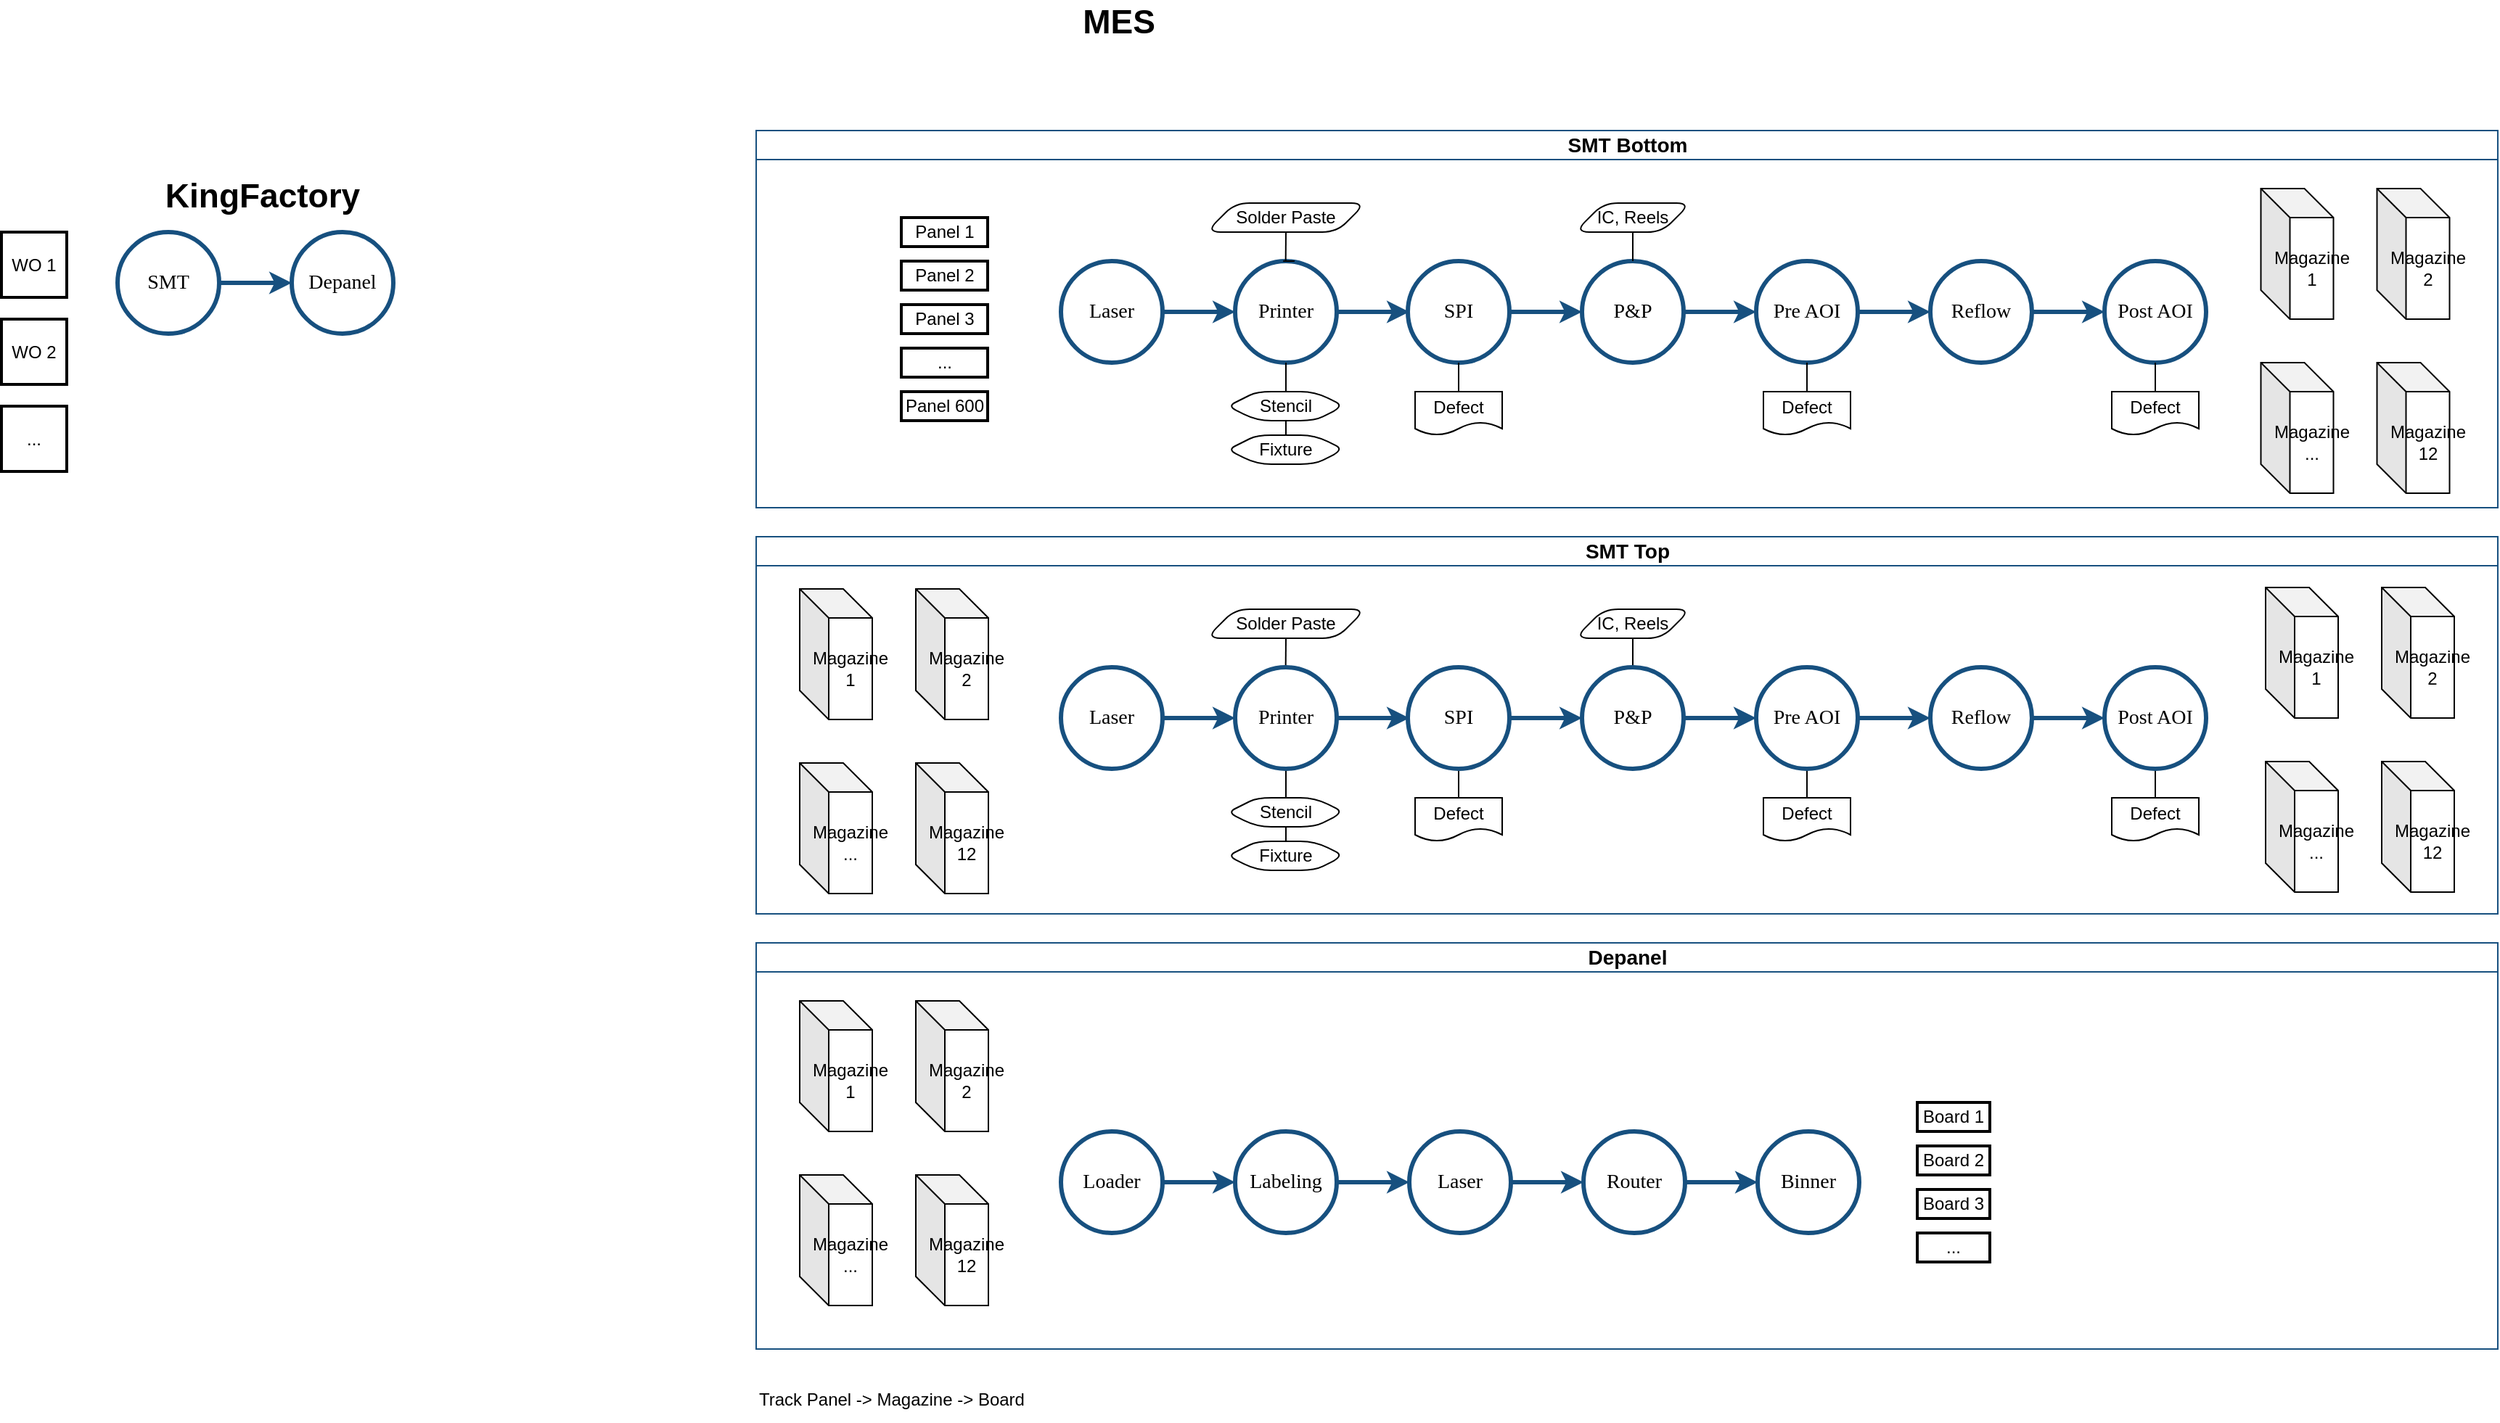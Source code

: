 <mxfile version="24.6.4" type="github">
  <diagram name="Page-1" id="Fd1FzEswAbWufd-SexZk">
    <mxGraphModel dx="1460" dy="1894" grid="1" gridSize="10" guides="1" tooltips="1" connect="1" arrows="1" fold="1" page="1" pageScale="1" pageWidth="1169" pageHeight="827" math="0" shadow="0">
      <root>
        <mxCell id="0" />
        <mxCell id="1" parent="0" />
        <mxCell id="p1yy4l3E6SkV4V8z5aji-8" value="SMT Bottom" style="swimlane;html=1;startSize=20;fontSize=14;strokeColor=#17507F;strokeWidth=1;align=center;" parent="1" vertex="1">
          <mxGeometry x="670" y="-40" width="1200" height="260" as="geometry" />
        </mxCell>
        <mxCell id="p1yy4l3E6SkV4V8z5aji-44" style="edgeStyle=orthogonalEdgeStyle;rounded=0;orthogonalLoop=1;jettySize=auto;html=1;exitX=1;exitY=0.5;exitDx=0;exitDy=0;fontSize=14;strokeColor=#17507F;strokeWidth=3;" parent="p1yy4l3E6SkV4V8z5aji-8" source="p1yy4l3E6SkV4V8z5aji-9" target="p1yy4l3E6SkV4V8z5aji-25" edge="1">
          <mxGeometry relative="1" as="geometry" />
        </mxCell>
        <mxCell id="p1yy4l3E6SkV4V8z5aji-9" value="SPI" style="rounded=1;whiteSpace=wrap;html=1;shadow=0;labelBackgroundColor=none;strokeWidth=3;fontFamily=Verdana;fontSize=14;align=center;shape=ellipse;perimeter=ellipsePerimeter;strokeColor=#17507F;" parent="p1yy4l3E6SkV4V8z5aji-8" vertex="1">
          <mxGeometry x="449" y="90" width="70" height="70" as="geometry" />
        </mxCell>
        <mxCell id="p1yy4l3E6SkV4V8z5aji-41" style="edgeStyle=orthogonalEdgeStyle;rounded=0;orthogonalLoop=1;jettySize=auto;html=1;exitX=1;exitY=0.5;exitDx=0;exitDy=0;entryX=0;entryY=0.5;entryDx=0;entryDy=0;fontSize=14;strokeColor=#17507F;strokeWidth=3;" parent="p1yy4l3E6SkV4V8z5aji-8" source="p1yy4l3E6SkV4V8z5aji-20" target="p1yy4l3E6SkV4V8z5aji-22" edge="1">
          <mxGeometry relative="1" as="geometry" />
        </mxCell>
        <mxCell id="p1yy4l3E6SkV4V8z5aji-20" value="Laser" style="rounded=1;whiteSpace=wrap;html=1;shadow=0;labelBackgroundColor=none;strokeWidth=3;fontFamily=Verdana;fontSize=14;align=center;shape=ellipse;perimeter=ellipsePerimeter;strokeColor=#17507F;" parent="p1yy4l3E6SkV4V8z5aji-8" vertex="1">
          <mxGeometry x="210" y="90" width="70" height="70" as="geometry" />
        </mxCell>
        <mxCell id="p1yy4l3E6SkV4V8z5aji-42" style="edgeStyle=orthogonalEdgeStyle;rounded=0;orthogonalLoop=1;jettySize=auto;html=1;exitX=1;exitY=0.5;exitDx=0;exitDy=0;entryX=0;entryY=0.5;entryDx=0;entryDy=0;fontSize=14;strokeColor=#17507F;strokeWidth=3;" parent="p1yy4l3E6SkV4V8z5aji-8" source="p1yy4l3E6SkV4V8z5aji-22" edge="1">
          <mxGeometry relative="1" as="geometry">
            <mxPoint x="450" y="125" as="targetPoint" />
          </mxGeometry>
        </mxCell>
        <mxCell id="p1yy4l3E6SkV4V8z5aji-22" value="Printer" style="rounded=1;whiteSpace=wrap;html=1;shadow=0;labelBackgroundColor=none;strokeWidth=3;fontFamily=Verdana;fontSize=14;align=center;shape=ellipse;perimeter=ellipsePerimeter;strokeColor=#17507F;" parent="p1yy4l3E6SkV4V8z5aji-8" vertex="1">
          <mxGeometry x="330" y="90" width="70" height="70" as="geometry" />
        </mxCell>
        <mxCell id="p1yy4l3E6SkV4V8z5aji-45" style="edgeStyle=orthogonalEdgeStyle;rounded=0;orthogonalLoop=1;jettySize=auto;html=1;exitX=1;exitY=0.5;exitDx=0;exitDy=0;entryX=0;entryY=0.5;entryDx=0;entryDy=0;fontSize=14;strokeColor=#17507F;strokeWidth=3;" parent="p1yy4l3E6SkV4V8z5aji-8" source="p1yy4l3E6SkV4V8z5aji-25" target="p1yy4l3E6SkV4V8z5aji-27" edge="1">
          <mxGeometry relative="1" as="geometry" />
        </mxCell>
        <mxCell id="p1yy4l3E6SkV4V8z5aji-25" value="P&amp;amp;P" style="rounded=1;whiteSpace=wrap;html=1;shadow=0;labelBackgroundColor=none;strokeWidth=3;fontFamily=Verdana;fontSize=14;align=center;shape=ellipse;perimeter=ellipsePerimeter;strokeColor=#17507F;" parent="p1yy4l3E6SkV4V8z5aji-8" vertex="1">
          <mxGeometry x="569" y="90" width="70" height="70" as="geometry" />
        </mxCell>
        <mxCell id="p1yy4l3E6SkV4V8z5aji-46" style="edgeStyle=orthogonalEdgeStyle;rounded=0;orthogonalLoop=1;jettySize=auto;html=1;exitX=1;exitY=0.5;exitDx=0;exitDy=0;entryX=0;entryY=0.5;entryDx=0;entryDy=0;fontSize=14;strokeColor=#17507F;strokeWidth=3;" parent="p1yy4l3E6SkV4V8z5aji-8" source="p1yy4l3E6SkV4V8z5aji-27" target="p1yy4l3E6SkV4V8z5aji-28" edge="1">
          <mxGeometry relative="1" as="geometry" />
        </mxCell>
        <mxCell id="p1yy4l3E6SkV4V8z5aji-27" value="Pre AOI" style="rounded=1;whiteSpace=wrap;html=1;shadow=0;labelBackgroundColor=none;strokeWidth=3;fontFamily=Verdana;fontSize=14;align=center;shape=ellipse;perimeter=ellipsePerimeter;aspect=fixed;strokeColor=#17507F;" parent="p1yy4l3E6SkV4V8z5aji-8" vertex="1">
          <mxGeometry x="689" y="90" width="70" height="70" as="geometry" />
        </mxCell>
        <mxCell id="p1yy4l3E6SkV4V8z5aji-47" style="edgeStyle=orthogonalEdgeStyle;rounded=0;orthogonalLoop=1;jettySize=auto;html=1;exitX=1;exitY=0.5;exitDx=0;exitDy=0;entryX=0;entryY=0.5;entryDx=0;entryDy=0;fontSize=14;strokeColor=#17507F;strokeWidth=3;" parent="p1yy4l3E6SkV4V8z5aji-8" source="p1yy4l3E6SkV4V8z5aji-28" target="p1yy4l3E6SkV4V8z5aji-29" edge="1">
          <mxGeometry relative="1" as="geometry" />
        </mxCell>
        <mxCell id="p1yy4l3E6SkV4V8z5aji-28" value="Reflow" style="rounded=1;whiteSpace=wrap;html=1;shadow=0;labelBackgroundColor=none;strokeWidth=3;fontFamily=Verdana;fontSize=14;align=center;shape=ellipse;perimeter=ellipsePerimeter;strokeColor=#17507F;" parent="p1yy4l3E6SkV4V8z5aji-8" vertex="1">
          <mxGeometry x="809" y="90" width="70" height="70" as="geometry" />
        </mxCell>
        <mxCell id="p1yy4l3E6SkV4V8z5aji-29" value="Post AOI" style="rounded=1;whiteSpace=wrap;html=1;shadow=0;labelBackgroundColor=none;strokeWidth=3;fontFamily=Verdana;fontSize=14;align=center;shape=ellipse;perimeter=ellipsePerimeter;aspect=fixed;strokeColor=#17507F;" parent="p1yy4l3E6SkV4V8z5aji-8" vertex="1">
          <mxGeometry x="929" y="90" width="70" height="70" as="geometry" />
        </mxCell>
        <mxCell id="p1yy4l3E6SkV4V8z5aji-117" value="Panel 1" style="rounded=0;whiteSpace=wrap;html=1;strokeWidth=2;" parent="p1yy4l3E6SkV4V8z5aji-8" vertex="1">
          <mxGeometry x="100" y="60" width="59.5" height="20" as="geometry" />
        </mxCell>
        <mxCell id="p1yy4l3E6SkV4V8z5aji-118" value="Panel 2" style="rounded=0;whiteSpace=wrap;html=1;strokeWidth=2;" parent="p1yy4l3E6SkV4V8z5aji-8" vertex="1">
          <mxGeometry x="100" y="90" width="59.5" height="20" as="geometry" />
        </mxCell>
        <mxCell id="p1yy4l3E6SkV4V8z5aji-119" value="Panel 3" style="rounded=0;whiteSpace=wrap;html=1;strokeWidth=2;" parent="p1yy4l3E6SkV4V8z5aji-8" vertex="1">
          <mxGeometry x="100" y="120" width="59.5" height="20" as="geometry" />
        </mxCell>
        <mxCell id="p1yy4l3E6SkV4V8z5aji-120" value="Panel 600" style="rounded=0;whiteSpace=wrap;html=1;strokeWidth=2;" parent="p1yy4l3E6SkV4V8z5aji-8" vertex="1">
          <mxGeometry x="100" y="180" width="59.5" height="20" as="geometry" />
        </mxCell>
        <mxCell id="4Pd_6d9tEIYuD97MjGwz-25" value="" style="edgeStyle=entityRelationEdgeStyle;startArrow=none;endArrow=none;segment=10;curved=1;sourcePerimeterSpacing=0;targetPerimeterSpacing=0;rounded=0;exitX=0.5;exitY=0;exitDx=0;exitDy=0;" parent="p1yy4l3E6SkV4V8z5aji-8" source="p1yy4l3E6SkV4V8z5aji-22" edge="1">
          <mxGeometry relative="1" as="geometry">
            <mxPoint x="288" y="90" as="sourcePoint" />
            <mxPoint x="369" y="90" as="targetPoint" />
          </mxGeometry>
        </mxCell>
        <mxCell id="4Pd_6d9tEIYuD97MjGwz-45" style="edgeStyle=orthogonalEdgeStyle;rounded=0;orthogonalLoop=1;jettySize=auto;html=1;exitX=0.5;exitY=0;exitDx=0;exitDy=0;endArrow=none;endFill=0;" parent="p1yy4l3E6SkV4V8z5aji-8" source="4Pd_6d9tEIYuD97MjGwz-44" target="p1yy4l3E6SkV4V8z5aji-22" edge="1">
          <mxGeometry relative="1" as="geometry" />
        </mxCell>
        <mxCell id="4Pd_6d9tEIYuD97MjGwz-44" value="Stencil" style="shape=hexagon;whiteSpace=wrap;html=1;fixedSize=1;rounded=1;perimeter=hexagonPerimeter2;" parent="p1yy4l3E6SkV4V8z5aji-8" vertex="1">
          <mxGeometry x="325" y="180" width="80" height="20" as="geometry" />
        </mxCell>
        <mxCell id="4Pd_6d9tEIYuD97MjGwz-48" style="edgeStyle=orthogonalEdgeStyle;rounded=0;orthogonalLoop=1;jettySize=auto;html=1;exitX=0.5;exitY=0;exitDx=0;exitDy=0;entryX=0.5;entryY=1;entryDx=0;entryDy=0;endArrow=none;endFill=0;" parent="p1yy4l3E6SkV4V8z5aji-8" source="4Pd_6d9tEIYuD97MjGwz-46" target="4Pd_6d9tEIYuD97MjGwz-44" edge="1">
          <mxGeometry relative="1" as="geometry" />
        </mxCell>
        <mxCell id="4Pd_6d9tEIYuD97MjGwz-46" value="Fixture" style="shape=hexagon;whiteSpace=wrap;html=1;fixedSize=1;rounded=1;perimeter=hexagonPerimeter2;" parent="p1yy4l3E6SkV4V8z5aji-8" vertex="1">
          <mxGeometry x="325" y="210" width="80" height="20" as="geometry" />
        </mxCell>
        <mxCell id="4Pd_6d9tEIYuD97MjGwz-81" style="edgeStyle=orthogonalEdgeStyle;rounded=0;orthogonalLoop=1;jettySize=auto;html=1;exitX=0.5;exitY=1;exitDx=0;exitDy=0;entryX=0.5;entryY=0;entryDx=0;entryDy=0;endArrow=none;endFill=0;" parent="p1yy4l3E6SkV4V8z5aji-8" source="4Pd_6d9tEIYuD97MjGwz-51" target="p1yy4l3E6SkV4V8z5aji-25" edge="1">
          <mxGeometry relative="1" as="geometry" />
        </mxCell>
        <mxCell id="4Pd_6d9tEIYuD97MjGwz-51" value="IC, Reels" style="shape=parallelogram;whiteSpace=wrap;html=1;fixedSize=1;rounded=1;perimeter=parallelogramPerimeter;" parent="p1yy4l3E6SkV4V8z5aji-8" vertex="1">
          <mxGeometry x="564" y="50" width="80" height="20" as="geometry" />
        </mxCell>
        <mxCell id="4Pd_6d9tEIYuD97MjGwz-79" style="edgeStyle=orthogonalEdgeStyle;rounded=0;orthogonalLoop=1;jettySize=auto;html=1;exitX=0.5;exitY=1;exitDx=0;exitDy=0;endArrow=none;endFill=0;" parent="p1yy4l3E6SkV4V8z5aji-8" source="4Pd_6d9tEIYuD97MjGwz-78" edge="1">
          <mxGeometry relative="1" as="geometry">
            <mxPoint x="364.833" y="90" as="targetPoint" />
          </mxGeometry>
        </mxCell>
        <mxCell id="4Pd_6d9tEIYuD97MjGwz-78" value="Solder Paste" style="shape=parallelogram;whiteSpace=wrap;html=1;fixedSize=1;rounded=1;perimeter=parallelogramPerimeter;" parent="p1yy4l3E6SkV4V8z5aji-8" vertex="1">
          <mxGeometry x="310" y="50" width="110" height="20" as="geometry" />
        </mxCell>
        <mxCell id="4Pd_6d9tEIYuD97MjGwz-86" style="edgeStyle=orthogonalEdgeStyle;rounded=0;orthogonalLoop=1;jettySize=auto;html=1;exitX=0.5;exitY=0;exitDx=0;exitDy=0;entryX=0.5;entryY=1;entryDx=0;entryDy=0;endArrow=none;endFill=0;" parent="p1yy4l3E6SkV4V8z5aji-8" source="4Pd_6d9tEIYuD97MjGwz-82" target="p1yy4l3E6SkV4V8z5aji-27" edge="1">
          <mxGeometry relative="1" as="geometry" />
        </mxCell>
        <mxCell id="4Pd_6d9tEIYuD97MjGwz-82" value="Defect" style="shape=document;whiteSpace=wrap;html=1;boundedLbl=1;" parent="p1yy4l3E6SkV4V8z5aji-8" vertex="1">
          <mxGeometry x="694" y="180" width="60" height="30" as="geometry" />
        </mxCell>
        <mxCell id="4Pd_6d9tEIYuD97MjGwz-85" style="edgeStyle=orthogonalEdgeStyle;rounded=0;orthogonalLoop=1;jettySize=auto;html=1;exitX=0.5;exitY=0;exitDx=0;exitDy=0;entryX=0.5;entryY=1;entryDx=0;entryDy=0;endArrow=none;endFill=0;" parent="p1yy4l3E6SkV4V8z5aji-8" source="4Pd_6d9tEIYuD97MjGwz-83" target="p1yy4l3E6SkV4V8z5aji-9" edge="1">
          <mxGeometry relative="1" as="geometry" />
        </mxCell>
        <mxCell id="4Pd_6d9tEIYuD97MjGwz-83" value="Defect" style="shape=document;whiteSpace=wrap;html=1;boundedLbl=1;" parent="p1yy4l3E6SkV4V8z5aji-8" vertex="1">
          <mxGeometry x="454" y="180" width="60" height="30" as="geometry" />
        </mxCell>
        <mxCell id="4Pd_6d9tEIYuD97MjGwz-87" style="edgeStyle=orthogonalEdgeStyle;rounded=0;orthogonalLoop=1;jettySize=auto;html=1;exitX=0.5;exitY=0;exitDx=0;exitDy=0;entryX=0.5;entryY=1;entryDx=0;entryDy=0;endArrow=none;endFill=0;" parent="p1yy4l3E6SkV4V8z5aji-8" source="4Pd_6d9tEIYuD97MjGwz-84" target="p1yy4l3E6SkV4V8z5aji-29" edge="1">
          <mxGeometry relative="1" as="geometry" />
        </mxCell>
        <mxCell id="4Pd_6d9tEIYuD97MjGwz-84" value="Defect" style="shape=document;whiteSpace=wrap;html=1;boundedLbl=1;" parent="p1yy4l3E6SkV4V8z5aji-8" vertex="1">
          <mxGeometry x="934" y="180" width="60" height="30" as="geometry" />
        </mxCell>
        <mxCell id="mDVPU43XLlDiNvdIwute-2" value="Magazine 1" style="shape=cube;whiteSpace=wrap;html=1;boundedLbl=1;backgroundOutline=1;darkOpacity=0.05;darkOpacity2=0.1;" vertex="1" parent="p1yy4l3E6SkV4V8z5aji-8">
          <mxGeometry x="1036.75" y="40" width="50" height="90" as="geometry" />
        </mxCell>
        <mxCell id="mDVPU43XLlDiNvdIwute-5" value="Magazine ..." style="shape=cube;whiteSpace=wrap;html=1;boundedLbl=1;backgroundOutline=1;darkOpacity=0.05;darkOpacity2=0.1;" vertex="1" parent="p1yy4l3E6SkV4V8z5aji-8">
          <mxGeometry x="1036.75" y="160" width="50" height="90" as="geometry" />
        </mxCell>
        <mxCell id="mDVPU43XLlDiNvdIwute-6" value="Magazine 2" style="shape=cube;whiteSpace=wrap;html=1;boundedLbl=1;backgroundOutline=1;darkOpacity=0.05;darkOpacity2=0.1;" vertex="1" parent="p1yy4l3E6SkV4V8z5aji-8">
          <mxGeometry x="1116.75" y="40" width="50" height="90" as="geometry" />
        </mxCell>
        <mxCell id="mDVPU43XLlDiNvdIwute-7" value="..." style="rounded=0;whiteSpace=wrap;html=1;strokeWidth=2;" vertex="1" parent="p1yy4l3E6SkV4V8z5aji-8">
          <mxGeometry x="100" y="150" width="59.5" height="20" as="geometry" />
        </mxCell>
        <mxCell id="mDVPU43XLlDiNvdIwute-9" value="Magazine 12" style="shape=cube;whiteSpace=wrap;html=1;boundedLbl=1;backgroundOutline=1;darkOpacity=0.05;darkOpacity2=0.1;" vertex="1" parent="p1yy4l3E6SkV4V8z5aji-8">
          <mxGeometry x="1116.75" y="160" width="50" height="90" as="geometry" />
        </mxCell>
        <mxCell id="p1yy4l3E6SkV4V8z5aji-59" value="Depanel" style="swimlane;html=1;startSize=20;fontSize=14;strokeColor=#17507F;strokeWidth=1;" parent="1" vertex="1">
          <mxGeometry x="670" y="520" width="1200" height="280" as="geometry" />
        </mxCell>
        <mxCell id="p1yy4l3E6SkV4V8z5aji-60" style="edgeStyle=orthogonalEdgeStyle;rounded=0;orthogonalLoop=1;jettySize=auto;html=1;exitX=1;exitY=0.5;exitDx=0;exitDy=0;fontSize=14;strokeColor=#17507F;strokeWidth=3;" parent="p1yy4l3E6SkV4V8z5aji-59" source="p1yy4l3E6SkV4V8z5aji-61" target="p1yy4l3E6SkV4V8z5aji-69" edge="1">
          <mxGeometry relative="1" as="geometry" />
        </mxCell>
        <mxCell id="p1yy4l3E6SkV4V8z5aji-61" value="Router" style="rounded=1;whiteSpace=wrap;html=1;shadow=0;labelBackgroundColor=none;strokeWidth=3;fontFamily=Verdana;fontSize=14;align=center;shape=ellipse;perimeter=ellipsePerimeter;strokeColor=#17507F;" parent="p1yy4l3E6SkV4V8z5aji-59" vertex="1">
          <mxGeometry x="570" y="130" width="70" height="70" as="geometry" />
        </mxCell>
        <mxCell id="p1yy4l3E6SkV4V8z5aji-62" style="edgeStyle=orthogonalEdgeStyle;rounded=0;orthogonalLoop=1;jettySize=auto;html=1;exitX=1;exitY=0.5;exitDx=0;exitDy=0;fontSize=14;strokeColor=#17507F;strokeWidth=3;" parent="p1yy4l3E6SkV4V8z5aji-59" source="p1yy4l3E6SkV4V8z5aji-63" target="p1yy4l3E6SkV4V8z5aji-65" edge="1">
          <mxGeometry relative="1" as="geometry" />
        </mxCell>
        <mxCell id="p1yy4l3E6SkV4V8z5aji-63" value="Loader" style="rounded=1;whiteSpace=wrap;html=1;shadow=0;labelBackgroundColor=none;strokeWidth=3;fontFamily=Verdana;fontSize=14;align=center;shape=ellipse;perimeter=ellipsePerimeter;strokeColor=#17507F;" parent="p1yy4l3E6SkV4V8z5aji-59" vertex="1">
          <mxGeometry x="210" y="130" width="70" height="70" as="geometry" />
        </mxCell>
        <mxCell id="p1yy4l3E6SkV4V8z5aji-64" style="edgeStyle=orthogonalEdgeStyle;rounded=0;orthogonalLoop=1;jettySize=auto;html=1;exitX=1;exitY=0.5;exitDx=0;exitDy=0;entryX=0;entryY=0.5;entryDx=0;entryDy=0;fontSize=14;strokeColor=#17507F;strokeWidth=3;" parent="p1yy4l3E6SkV4V8z5aji-59" source="p1yy4l3E6SkV4V8z5aji-65" target="p1yy4l3E6SkV4V8z5aji-67" edge="1">
          <mxGeometry relative="1" as="geometry" />
        </mxCell>
        <mxCell id="p1yy4l3E6SkV4V8z5aji-65" value="Labeling" style="rounded=1;whiteSpace=wrap;html=1;shadow=0;labelBackgroundColor=none;strokeWidth=3;fontFamily=Verdana;fontSize=14;align=center;shape=ellipse;perimeter=ellipsePerimeter;strokeColor=#17507F;" parent="p1yy4l3E6SkV4V8z5aji-59" vertex="1">
          <mxGeometry x="330" y="130" width="70" height="70" as="geometry" />
        </mxCell>
        <mxCell id="p1yy4l3E6SkV4V8z5aji-66" style="edgeStyle=orthogonalEdgeStyle;rounded=0;orthogonalLoop=1;jettySize=auto;html=1;exitX=1;exitY=0.5;exitDx=0;exitDy=0;entryX=0;entryY=0.5;entryDx=0;entryDy=0;fontSize=14;strokeColor=#17507F;strokeWidth=3;" parent="p1yy4l3E6SkV4V8z5aji-59" source="p1yy4l3E6SkV4V8z5aji-67" target="p1yy4l3E6SkV4V8z5aji-61" edge="1">
          <mxGeometry relative="1" as="geometry" />
        </mxCell>
        <mxCell id="p1yy4l3E6SkV4V8z5aji-67" value="Laser" style="rounded=1;whiteSpace=wrap;html=1;shadow=0;labelBackgroundColor=none;strokeWidth=3;fontFamily=Verdana;fontSize=14;align=center;shape=ellipse;perimeter=ellipsePerimeter;strokeColor=#17507F;" parent="p1yy4l3E6SkV4V8z5aji-59" vertex="1">
          <mxGeometry x="450" y="130" width="70" height="70" as="geometry" />
        </mxCell>
        <mxCell id="p1yy4l3E6SkV4V8z5aji-69" value="Binner" style="rounded=1;whiteSpace=wrap;html=1;shadow=0;labelBackgroundColor=none;strokeWidth=3;fontFamily=Verdana;fontSize=14;align=center;shape=ellipse;perimeter=ellipsePerimeter;strokeColor=#17507F;" parent="p1yy4l3E6SkV4V8z5aji-59" vertex="1">
          <mxGeometry x="690" y="130" width="70" height="70" as="geometry" />
        </mxCell>
        <mxCell id="p1yy4l3E6SkV4V8z5aji-122" value="Board 1" style="rounded=0;whiteSpace=wrap;html=1;strokeWidth=2;" parent="p1yy4l3E6SkV4V8z5aji-59" vertex="1">
          <mxGeometry x="800" y="110" width="50" height="20" as="geometry" />
        </mxCell>
        <mxCell id="p1yy4l3E6SkV4V8z5aji-123" value="Board 2" style="rounded=0;whiteSpace=wrap;html=1;strokeWidth=2;" parent="p1yy4l3E6SkV4V8z5aji-59" vertex="1">
          <mxGeometry x="800" y="140" width="50" height="20" as="geometry" />
        </mxCell>
        <mxCell id="p1yy4l3E6SkV4V8z5aji-124" value="Board 3" style="rounded=0;whiteSpace=wrap;html=1;strokeWidth=2;" parent="p1yy4l3E6SkV4V8z5aji-59" vertex="1">
          <mxGeometry x="800" y="170" width="50" height="20" as="geometry" />
        </mxCell>
        <mxCell id="p1yy4l3E6SkV4V8z5aji-125" value="..." style="rounded=0;whiteSpace=wrap;html=1;strokeWidth=2;" parent="p1yy4l3E6SkV4V8z5aji-59" vertex="1">
          <mxGeometry x="800" y="200" width="50" height="20" as="geometry" />
        </mxCell>
        <mxCell id="mDVPU43XLlDiNvdIwute-19" value="Magazine 12" style="shape=cube;whiteSpace=wrap;html=1;boundedLbl=1;backgroundOutline=1;darkOpacity=0.05;darkOpacity2=0.1;" vertex="1" parent="p1yy4l3E6SkV4V8z5aji-59">
          <mxGeometry x="110" y="160" width="50" height="90" as="geometry" />
        </mxCell>
        <mxCell id="mDVPU43XLlDiNvdIwute-20" value="Magazine 2" style="shape=cube;whiteSpace=wrap;html=1;boundedLbl=1;backgroundOutline=1;darkOpacity=0.05;darkOpacity2=0.1;" vertex="1" parent="p1yy4l3E6SkV4V8z5aji-59">
          <mxGeometry x="110" y="40" width="50" height="90" as="geometry" />
        </mxCell>
        <mxCell id="mDVPU43XLlDiNvdIwute-21" value="Magazine 1" style="shape=cube;whiteSpace=wrap;html=1;boundedLbl=1;backgroundOutline=1;darkOpacity=0.05;darkOpacity2=0.1;" vertex="1" parent="p1yy4l3E6SkV4V8z5aji-59">
          <mxGeometry x="30" y="40" width="50" height="90" as="geometry" />
        </mxCell>
        <mxCell id="mDVPU43XLlDiNvdIwute-22" value="Magazine ..." style="shape=cube;whiteSpace=wrap;html=1;boundedLbl=1;backgroundOutline=1;darkOpacity=0.05;darkOpacity2=0.1;" vertex="1" parent="p1yy4l3E6SkV4V8z5aji-59">
          <mxGeometry x="30" y="160" width="50" height="90" as="geometry" />
        </mxCell>
        <mxCell id="p1yy4l3E6SkV4V8z5aji-91" style="edgeStyle=orthogonalEdgeStyle;rounded=0;orthogonalLoop=1;jettySize=auto;html=1;exitX=1;exitY=0.5;exitDx=0;exitDy=0;entryX=0;entryY=0.5;entryDx=0;entryDy=0;strokeColor=#17507f;strokeWidth=3;" parent="1" source="p1yy4l3E6SkV4V8z5aji-88" target="p1yy4l3E6SkV4V8z5aji-89" edge="1">
          <mxGeometry relative="1" as="geometry" />
        </mxCell>
        <mxCell id="p1yy4l3E6SkV4V8z5aji-88" value="SMT" style="rounded=1;whiteSpace=wrap;html=1;shadow=0;labelBackgroundColor=none;strokeWidth=3;fontFamily=Verdana;fontSize=14;align=center;shape=ellipse;perimeter=ellipsePerimeter;strokeColor=#17507f;" parent="1" vertex="1">
          <mxGeometry x="230" y="30" width="70" height="70" as="geometry" />
        </mxCell>
        <mxCell id="p1yy4l3E6SkV4V8z5aji-89" value="Depanel" style="rounded=1;whiteSpace=wrap;html=1;shadow=0;labelBackgroundColor=none;strokeWidth=3;fontFamily=Verdana;fontSize=14;align=center;shape=ellipse;perimeter=ellipsePerimeter;strokeColor=#17507f;" parent="1" vertex="1">
          <mxGeometry x="350" y="30" width="70" height="70" as="geometry" />
        </mxCell>
        <mxCell id="p1yy4l3E6SkV4V8z5aji-114" value="&lt;font style=&quot;font-size: 23px;&quot;&gt;&lt;b&gt;KingFactory&lt;/b&gt;&lt;/font&gt;" style="text;html=1;align=center;verticalAlign=middle;whiteSpace=wrap;rounded=0;" parent="1" vertex="1">
          <mxGeometry x="300" y="-10" width="60" height="30" as="geometry" />
        </mxCell>
        <mxCell id="p1yy4l3E6SkV4V8z5aji-115" value="WO 1" style="whiteSpace=wrap;html=1;aspect=fixed;strokeWidth=2;" parent="1" vertex="1">
          <mxGeometry x="150" y="30" width="45" height="45" as="geometry" />
        </mxCell>
        <mxCell id="p1yy4l3E6SkV4V8z5aji-116" value="WO 2" style="whiteSpace=wrap;html=1;aspect=fixed;strokeWidth=2;" parent="1" vertex="1">
          <mxGeometry x="150" y="90" width="45" height="45" as="geometry" />
        </mxCell>
        <mxCell id="p1yy4l3E6SkV4V8z5aji-121" value="..." style="whiteSpace=wrap;html=1;aspect=fixed;strokeWidth=2;" parent="1" vertex="1">
          <mxGeometry x="150" y="150" width="45" height="45" as="geometry" />
        </mxCell>
        <mxCell id="4Pd_6d9tEIYuD97MjGwz-23" value="&lt;font size=&quot;1&quot; style=&quot;&quot;&gt;&lt;b style=&quot;font-size: 23px;&quot;&gt;MES&lt;/b&gt;&lt;/font&gt;" style="text;html=1;align=center;verticalAlign=middle;whiteSpace=wrap;rounded=0;" parent="1" vertex="1">
          <mxGeometry x="890" y="-130" width="60" height="30" as="geometry" />
        </mxCell>
        <mxCell id="4Pd_6d9tEIYuD97MjGwz-88" value="SMT Top" style="swimlane;html=1;startSize=20;fontSize=14;strokeColor=#17507F;strokeWidth=1;" parent="1" vertex="1">
          <mxGeometry x="670" y="240" width="1200" height="260" as="geometry" />
        </mxCell>
        <mxCell id="4Pd_6d9tEIYuD97MjGwz-89" style="edgeStyle=orthogonalEdgeStyle;rounded=0;orthogonalLoop=1;jettySize=auto;html=1;exitX=1;exitY=0.5;exitDx=0;exitDy=0;fontSize=14;strokeColor=#17507F;strokeWidth=3;" parent="4Pd_6d9tEIYuD97MjGwz-88" source="4Pd_6d9tEIYuD97MjGwz-90" target="4Pd_6d9tEIYuD97MjGwz-96" edge="1">
          <mxGeometry relative="1" as="geometry" />
        </mxCell>
        <mxCell id="4Pd_6d9tEIYuD97MjGwz-91" style="edgeStyle=orthogonalEdgeStyle;rounded=0;orthogonalLoop=1;jettySize=auto;html=1;exitX=1;exitY=0.5;exitDx=0;exitDy=0;entryX=0;entryY=0.5;entryDx=0;entryDy=0;fontSize=14;strokeColor=#17507F;strokeWidth=3;" parent="4Pd_6d9tEIYuD97MjGwz-88" source="4Pd_6d9tEIYuD97MjGwz-92" target="4Pd_6d9tEIYuD97MjGwz-94" edge="1">
          <mxGeometry relative="1" as="geometry" />
        </mxCell>
        <mxCell id="4Pd_6d9tEIYuD97MjGwz-93" style="edgeStyle=orthogonalEdgeStyle;rounded=0;orthogonalLoop=1;jettySize=auto;html=1;exitX=1;exitY=0.5;exitDx=0;exitDy=0;entryX=0;entryY=0.5;entryDx=0;entryDy=0;fontSize=14;strokeColor=#17507F;strokeWidth=3;" parent="4Pd_6d9tEIYuD97MjGwz-88" source="4Pd_6d9tEIYuD97MjGwz-94" edge="1">
          <mxGeometry relative="1" as="geometry">
            <mxPoint x="450" y="125" as="targetPoint" />
          </mxGeometry>
        </mxCell>
        <mxCell id="4Pd_6d9tEIYuD97MjGwz-95" style="edgeStyle=orthogonalEdgeStyle;rounded=0;orthogonalLoop=1;jettySize=auto;html=1;exitX=1;exitY=0.5;exitDx=0;exitDy=0;entryX=0;entryY=0.5;entryDx=0;entryDy=0;fontSize=14;strokeColor=#17507F;strokeWidth=3;" parent="4Pd_6d9tEIYuD97MjGwz-88" source="4Pd_6d9tEIYuD97MjGwz-96" target="4Pd_6d9tEIYuD97MjGwz-98" edge="1">
          <mxGeometry relative="1" as="geometry" />
        </mxCell>
        <mxCell id="4Pd_6d9tEIYuD97MjGwz-97" style="edgeStyle=orthogonalEdgeStyle;rounded=0;orthogonalLoop=1;jettySize=auto;html=1;exitX=1;exitY=0.5;exitDx=0;exitDy=0;entryX=0;entryY=0.5;entryDx=0;entryDy=0;fontSize=14;strokeColor=#17507F;strokeWidth=3;" parent="4Pd_6d9tEIYuD97MjGwz-88" source="4Pd_6d9tEIYuD97MjGwz-98" target="4Pd_6d9tEIYuD97MjGwz-100" edge="1">
          <mxGeometry relative="1" as="geometry" />
        </mxCell>
        <mxCell id="4Pd_6d9tEIYuD97MjGwz-99" style="edgeStyle=orthogonalEdgeStyle;rounded=0;orthogonalLoop=1;jettySize=auto;html=1;exitX=1;exitY=0.5;exitDx=0;exitDy=0;entryX=0;entryY=0.5;entryDx=0;entryDy=0;fontSize=14;strokeColor=#17507F;strokeWidth=3;" parent="4Pd_6d9tEIYuD97MjGwz-88" source="4Pd_6d9tEIYuD97MjGwz-100" target="4Pd_6d9tEIYuD97MjGwz-101" edge="1">
          <mxGeometry relative="1" as="geometry" />
        </mxCell>
        <mxCell id="4Pd_6d9tEIYuD97MjGwz-106" value="" style="edgeStyle=entityRelationEdgeStyle;startArrow=none;endArrow=none;segment=10;curved=1;sourcePerimeterSpacing=0;targetPerimeterSpacing=0;rounded=0;exitX=0.5;exitY=0;exitDx=0;exitDy=0;" parent="4Pd_6d9tEIYuD97MjGwz-88" source="4Pd_6d9tEIYuD97MjGwz-94" edge="1">
          <mxGeometry relative="1" as="geometry">
            <mxPoint x="288" y="90" as="sourcePoint" />
            <mxPoint x="369" y="90" as="targetPoint" />
          </mxGeometry>
        </mxCell>
        <mxCell id="4Pd_6d9tEIYuD97MjGwz-107" style="edgeStyle=orthogonalEdgeStyle;rounded=0;orthogonalLoop=1;jettySize=auto;html=1;exitX=0.5;exitY=0;exitDx=0;exitDy=0;endArrow=none;endFill=0;" parent="4Pd_6d9tEIYuD97MjGwz-88" source="4Pd_6d9tEIYuD97MjGwz-108" target="4Pd_6d9tEIYuD97MjGwz-94" edge="1">
          <mxGeometry relative="1" as="geometry" />
        </mxCell>
        <mxCell id="4Pd_6d9tEIYuD97MjGwz-109" style="edgeStyle=orthogonalEdgeStyle;rounded=0;orthogonalLoop=1;jettySize=auto;html=1;exitX=0.5;exitY=0;exitDx=0;exitDy=0;entryX=0.5;entryY=1;entryDx=0;entryDy=0;endArrow=none;endFill=0;" parent="4Pd_6d9tEIYuD97MjGwz-88" source="4Pd_6d9tEIYuD97MjGwz-110" target="4Pd_6d9tEIYuD97MjGwz-108" edge="1">
          <mxGeometry relative="1" as="geometry" />
        </mxCell>
        <mxCell id="4Pd_6d9tEIYuD97MjGwz-111" style="edgeStyle=orthogonalEdgeStyle;rounded=0;orthogonalLoop=1;jettySize=auto;html=1;exitX=0.5;exitY=1;exitDx=0;exitDy=0;entryX=0.5;entryY=0;entryDx=0;entryDy=0;endArrow=none;endFill=0;" parent="4Pd_6d9tEIYuD97MjGwz-88" source="4Pd_6d9tEIYuD97MjGwz-112" target="4Pd_6d9tEIYuD97MjGwz-96" edge="1">
          <mxGeometry relative="1" as="geometry" />
        </mxCell>
        <mxCell id="4Pd_6d9tEIYuD97MjGwz-113" style="edgeStyle=orthogonalEdgeStyle;rounded=0;orthogonalLoop=1;jettySize=auto;html=1;exitX=0.5;exitY=1;exitDx=0;exitDy=0;endArrow=none;endFill=0;" parent="4Pd_6d9tEIYuD97MjGwz-88" source="4Pd_6d9tEIYuD97MjGwz-114" edge="1">
          <mxGeometry relative="1" as="geometry">
            <mxPoint x="364.833" y="90" as="targetPoint" />
          </mxGeometry>
        </mxCell>
        <mxCell id="4Pd_6d9tEIYuD97MjGwz-115" style="edgeStyle=orthogonalEdgeStyle;rounded=0;orthogonalLoop=1;jettySize=auto;html=1;exitX=0.5;exitY=0;exitDx=0;exitDy=0;entryX=0.5;entryY=1;entryDx=0;entryDy=0;endArrow=none;endFill=0;" parent="4Pd_6d9tEIYuD97MjGwz-88" source="4Pd_6d9tEIYuD97MjGwz-116" target="4Pd_6d9tEIYuD97MjGwz-98" edge="1">
          <mxGeometry relative="1" as="geometry" />
        </mxCell>
        <mxCell id="4Pd_6d9tEIYuD97MjGwz-117" style="edgeStyle=orthogonalEdgeStyle;rounded=0;orthogonalLoop=1;jettySize=auto;html=1;exitX=0.5;exitY=0;exitDx=0;exitDy=0;entryX=0.5;entryY=1;entryDx=0;entryDy=0;endArrow=none;endFill=0;" parent="4Pd_6d9tEIYuD97MjGwz-88" source="4Pd_6d9tEIYuD97MjGwz-118" target="4Pd_6d9tEIYuD97MjGwz-90" edge="1">
          <mxGeometry relative="1" as="geometry" />
        </mxCell>
        <mxCell id="4Pd_6d9tEIYuD97MjGwz-119" style="edgeStyle=orthogonalEdgeStyle;rounded=0;orthogonalLoop=1;jettySize=auto;html=1;exitX=0.5;exitY=0;exitDx=0;exitDy=0;entryX=0.5;entryY=1;entryDx=0;entryDy=0;endArrow=none;endFill=0;" parent="4Pd_6d9tEIYuD97MjGwz-88" source="4Pd_6d9tEIYuD97MjGwz-120" target="4Pd_6d9tEIYuD97MjGwz-101" edge="1">
          <mxGeometry relative="1" as="geometry" />
        </mxCell>
        <mxCell id="4Pd_6d9tEIYuD97MjGwz-90" value="SPI" style="rounded=1;whiteSpace=wrap;html=1;shadow=0;labelBackgroundColor=none;strokeWidth=3;fontFamily=Verdana;fontSize=14;align=center;shape=ellipse;perimeter=ellipsePerimeter;strokeColor=#17507F;" parent="4Pd_6d9tEIYuD97MjGwz-88" vertex="1">
          <mxGeometry x="449" y="90" width="70" height="70" as="geometry" />
        </mxCell>
        <mxCell id="4Pd_6d9tEIYuD97MjGwz-92" value="Laser" style="rounded=1;whiteSpace=wrap;html=1;shadow=0;labelBackgroundColor=none;strokeWidth=3;fontFamily=Verdana;fontSize=14;align=center;shape=ellipse;perimeter=ellipsePerimeter;strokeColor=#17507F;" parent="4Pd_6d9tEIYuD97MjGwz-88" vertex="1">
          <mxGeometry x="210" y="90" width="70" height="70" as="geometry" />
        </mxCell>
        <mxCell id="4Pd_6d9tEIYuD97MjGwz-94" value="Printer" style="rounded=1;whiteSpace=wrap;html=1;shadow=0;labelBackgroundColor=none;strokeWidth=3;fontFamily=Verdana;fontSize=14;align=center;shape=ellipse;perimeter=ellipsePerimeter;strokeColor=#17507F;" parent="4Pd_6d9tEIYuD97MjGwz-88" vertex="1">
          <mxGeometry x="330" y="90" width="70" height="70" as="geometry" />
        </mxCell>
        <mxCell id="4Pd_6d9tEIYuD97MjGwz-96" value="P&amp;amp;P" style="rounded=1;whiteSpace=wrap;html=1;shadow=0;labelBackgroundColor=none;strokeWidth=3;fontFamily=Verdana;fontSize=14;align=center;shape=ellipse;perimeter=ellipsePerimeter;strokeColor=#17507F;" parent="4Pd_6d9tEIYuD97MjGwz-88" vertex="1">
          <mxGeometry x="569" y="90" width="70" height="70" as="geometry" />
        </mxCell>
        <mxCell id="4Pd_6d9tEIYuD97MjGwz-98" value="Pre AOI" style="rounded=1;whiteSpace=wrap;html=1;shadow=0;labelBackgroundColor=none;strokeWidth=3;fontFamily=Verdana;fontSize=14;align=center;shape=ellipse;perimeter=ellipsePerimeter;aspect=fixed;strokeColor=#17507F;" parent="4Pd_6d9tEIYuD97MjGwz-88" vertex="1">
          <mxGeometry x="689" y="90" width="70" height="70" as="geometry" />
        </mxCell>
        <mxCell id="4Pd_6d9tEIYuD97MjGwz-100" value="Reflow" style="rounded=1;whiteSpace=wrap;html=1;shadow=0;labelBackgroundColor=none;strokeWidth=3;fontFamily=Verdana;fontSize=14;align=center;shape=ellipse;perimeter=ellipsePerimeter;strokeColor=#17507F;" parent="4Pd_6d9tEIYuD97MjGwz-88" vertex="1">
          <mxGeometry x="809" y="90" width="70" height="70" as="geometry" />
        </mxCell>
        <mxCell id="4Pd_6d9tEIYuD97MjGwz-101" value="Post AOI" style="rounded=1;whiteSpace=wrap;html=1;shadow=0;labelBackgroundColor=none;strokeWidth=3;fontFamily=Verdana;fontSize=14;align=center;shape=ellipse;perimeter=ellipsePerimeter;aspect=fixed;strokeColor=#17507F;" parent="4Pd_6d9tEIYuD97MjGwz-88" vertex="1">
          <mxGeometry x="929" y="90" width="70" height="70" as="geometry" />
        </mxCell>
        <mxCell id="4Pd_6d9tEIYuD97MjGwz-108" value="Stencil" style="shape=hexagon;whiteSpace=wrap;html=1;fixedSize=1;rounded=1;perimeter=hexagonPerimeter2;" parent="4Pd_6d9tEIYuD97MjGwz-88" vertex="1">
          <mxGeometry x="325" y="180" width="80" height="20" as="geometry" />
        </mxCell>
        <mxCell id="4Pd_6d9tEIYuD97MjGwz-110" value="Fixture" style="shape=hexagon;whiteSpace=wrap;html=1;fixedSize=1;rounded=1;perimeter=hexagonPerimeter2;" parent="4Pd_6d9tEIYuD97MjGwz-88" vertex="1">
          <mxGeometry x="325" y="210" width="80" height="20" as="geometry" />
        </mxCell>
        <mxCell id="4Pd_6d9tEIYuD97MjGwz-112" value="IC, Reels" style="shape=parallelogram;whiteSpace=wrap;html=1;fixedSize=1;rounded=1;perimeter=parallelogramPerimeter;" parent="4Pd_6d9tEIYuD97MjGwz-88" vertex="1">
          <mxGeometry x="564" y="50" width="80" height="20" as="geometry" />
        </mxCell>
        <mxCell id="4Pd_6d9tEIYuD97MjGwz-114" value="Solder Paste" style="shape=parallelogram;whiteSpace=wrap;html=1;fixedSize=1;rounded=1;perimeter=parallelogramPerimeter;" parent="4Pd_6d9tEIYuD97MjGwz-88" vertex="1">
          <mxGeometry x="310" y="50" width="110" height="20" as="geometry" />
        </mxCell>
        <mxCell id="4Pd_6d9tEIYuD97MjGwz-116" value="Defect" style="shape=document;whiteSpace=wrap;html=1;boundedLbl=1;" parent="4Pd_6d9tEIYuD97MjGwz-88" vertex="1">
          <mxGeometry x="694" y="180" width="60" height="30" as="geometry" />
        </mxCell>
        <mxCell id="4Pd_6d9tEIYuD97MjGwz-118" value="Defect" style="shape=document;whiteSpace=wrap;html=1;boundedLbl=1;" parent="4Pd_6d9tEIYuD97MjGwz-88" vertex="1">
          <mxGeometry x="454" y="180" width="60" height="30" as="geometry" />
        </mxCell>
        <mxCell id="4Pd_6d9tEIYuD97MjGwz-120" value="Defect" style="shape=document;whiteSpace=wrap;html=1;boundedLbl=1;" parent="4Pd_6d9tEIYuD97MjGwz-88" vertex="1">
          <mxGeometry x="934" y="180" width="60" height="30" as="geometry" />
        </mxCell>
        <mxCell id="mDVPU43XLlDiNvdIwute-13" value="Magazine 12" style="shape=cube;whiteSpace=wrap;html=1;boundedLbl=1;backgroundOutline=1;darkOpacity=0.05;darkOpacity2=0.1;" vertex="1" parent="4Pd_6d9tEIYuD97MjGwz-88">
          <mxGeometry x="110" y="156" width="50" height="90" as="geometry" />
        </mxCell>
        <mxCell id="mDVPU43XLlDiNvdIwute-12" value="Magazine 2" style="shape=cube;whiteSpace=wrap;html=1;boundedLbl=1;backgroundOutline=1;darkOpacity=0.05;darkOpacity2=0.1;" vertex="1" parent="4Pd_6d9tEIYuD97MjGwz-88">
          <mxGeometry x="110" y="36" width="50" height="90" as="geometry" />
        </mxCell>
        <mxCell id="mDVPU43XLlDiNvdIwute-10" value="Magazine 1" style="shape=cube;whiteSpace=wrap;html=1;boundedLbl=1;backgroundOutline=1;darkOpacity=0.05;darkOpacity2=0.1;" vertex="1" parent="4Pd_6d9tEIYuD97MjGwz-88">
          <mxGeometry x="30" y="36" width="50" height="90" as="geometry" />
        </mxCell>
        <mxCell id="mDVPU43XLlDiNvdIwute-11" value="Magazine ..." style="shape=cube;whiteSpace=wrap;html=1;boundedLbl=1;backgroundOutline=1;darkOpacity=0.05;darkOpacity2=0.1;" vertex="1" parent="4Pd_6d9tEIYuD97MjGwz-88">
          <mxGeometry x="30" y="156" width="50" height="90" as="geometry" />
        </mxCell>
        <mxCell id="mDVPU43XLlDiNvdIwute-15" value="Magazine 12" style="shape=cube;whiteSpace=wrap;html=1;boundedLbl=1;backgroundOutline=1;darkOpacity=0.05;darkOpacity2=0.1;" vertex="1" parent="4Pd_6d9tEIYuD97MjGwz-88">
          <mxGeometry x="1120" y="155" width="50" height="90" as="geometry" />
        </mxCell>
        <mxCell id="mDVPU43XLlDiNvdIwute-16" value="Magazine 2" style="shape=cube;whiteSpace=wrap;html=1;boundedLbl=1;backgroundOutline=1;darkOpacity=0.05;darkOpacity2=0.1;" vertex="1" parent="4Pd_6d9tEIYuD97MjGwz-88">
          <mxGeometry x="1120" y="35" width="50" height="90" as="geometry" />
        </mxCell>
        <mxCell id="mDVPU43XLlDiNvdIwute-17" value="Magazine 1" style="shape=cube;whiteSpace=wrap;html=1;boundedLbl=1;backgroundOutline=1;darkOpacity=0.05;darkOpacity2=0.1;" vertex="1" parent="4Pd_6d9tEIYuD97MjGwz-88">
          <mxGeometry x="1040" y="35" width="50" height="90" as="geometry" />
        </mxCell>
        <mxCell id="mDVPU43XLlDiNvdIwute-18" value="Magazine ..." style="shape=cube;whiteSpace=wrap;html=1;boundedLbl=1;backgroundOutline=1;darkOpacity=0.05;darkOpacity2=0.1;" vertex="1" parent="4Pd_6d9tEIYuD97MjGwz-88">
          <mxGeometry x="1040" y="155" width="50" height="90" as="geometry" />
        </mxCell>
        <mxCell id="mDVPU43XLlDiNvdIwute-1" value="Track Panel -&amp;gt; Magazine -&amp;gt; Board" style="text;html=1;align=left;verticalAlign=middle;whiteSpace=wrap;rounded=0;" vertex="1" parent="1">
          <mxGeometry x="670" y="820" width="560" height="30" as="geometry" />
        </mxCell>
      </root>
    </mxGraphModel>
  </diagram>
</mxfile>
